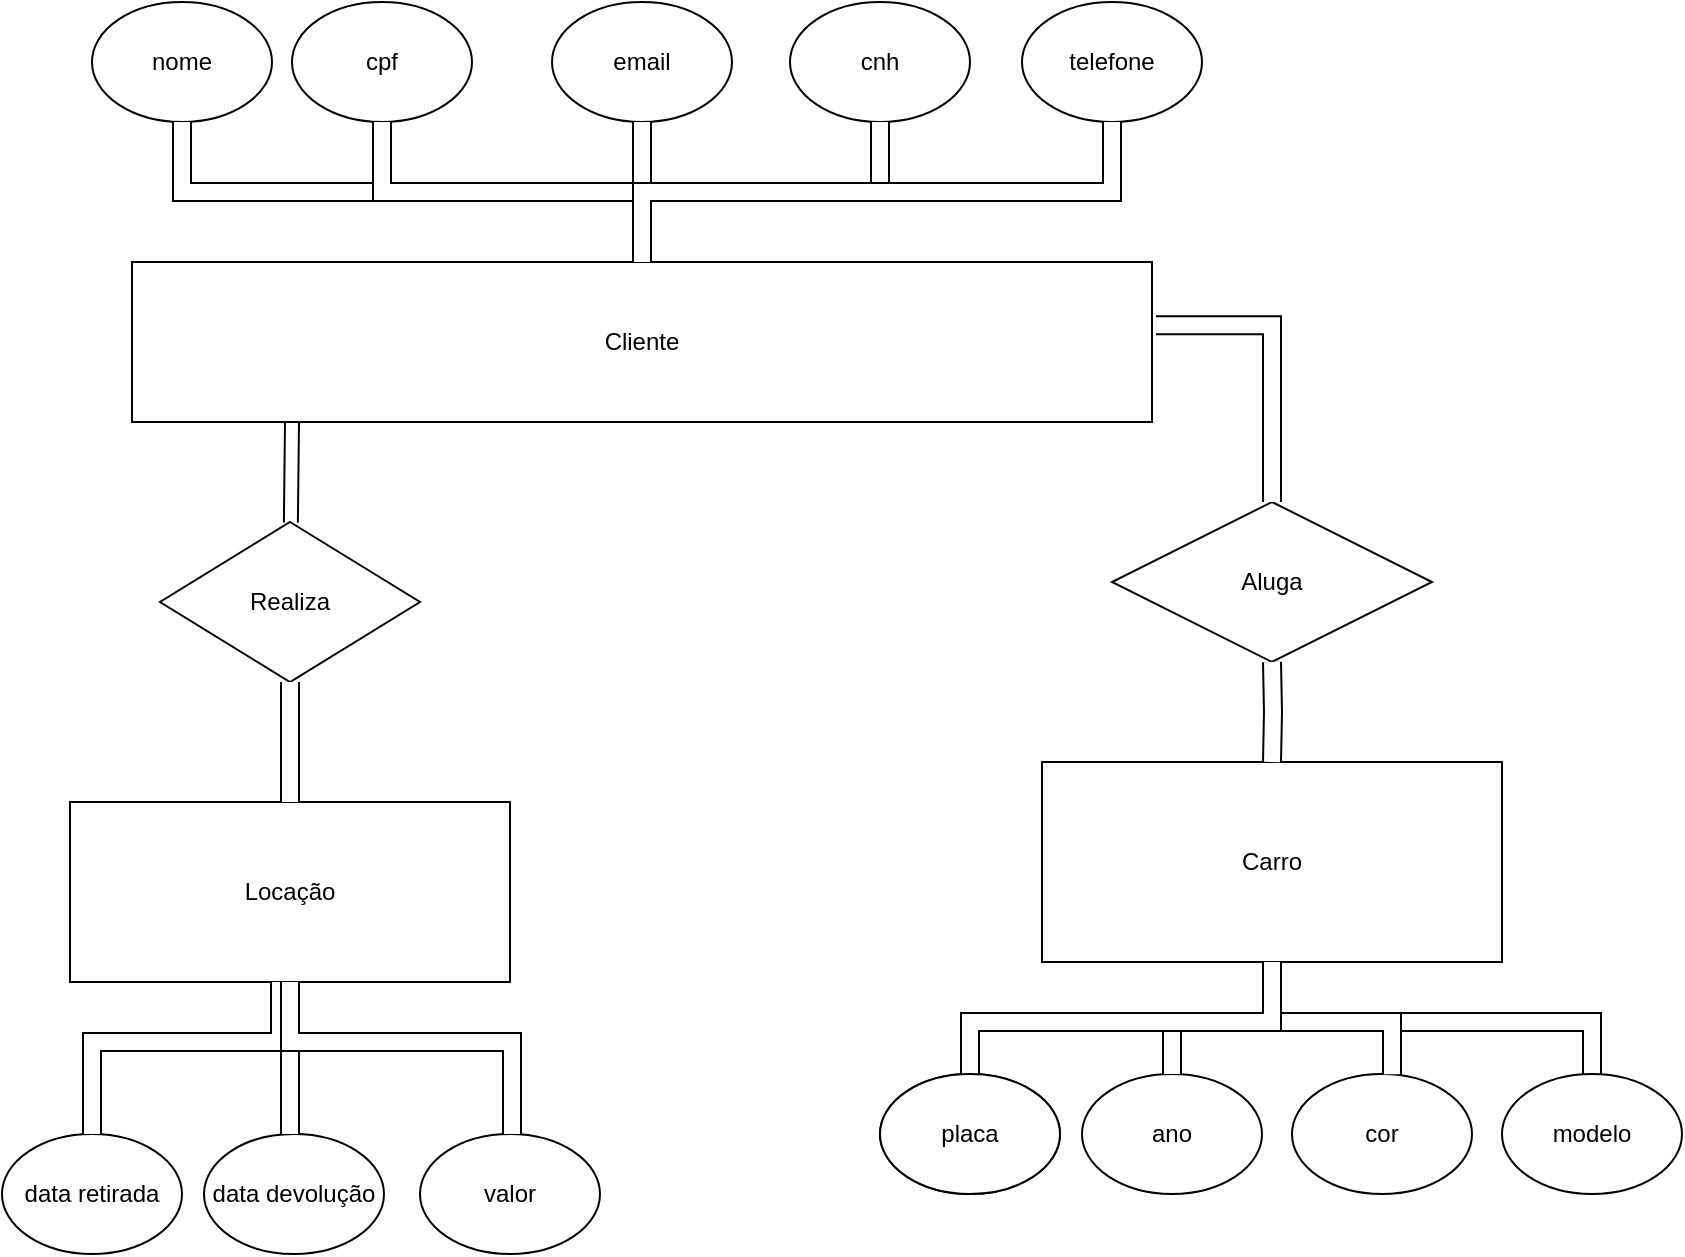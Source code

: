 <mxfile version="14.6.0" type="github">
  <diagram id="0pFRvqJE33JjUD_LoRNb" name="Page-1">
    <mxGraphModel dx="1689" dy="450" grid="1" gridSize="10" guides="1" tooltips="1" connect="1" arrows="0" fold="1" page="1" pageScale="1" pageWidth="827" pageHeight="1169" math="0" shadow="0">
      <root>
        <mxCell id="0" />
        <mxCell id="1" parent="0" />
        <mxCell id="emIkGcH2skiWqO1f7UCi-37" value="Cliente" style="rounded=0;whiteSpace=wrap;html=1;" parent="1" vertex="1">
          <mxGeometry x="40" y="170" width="510" height="80" as="geometry" />
        </mxCell>
        <mxCell id="emIkGcH2skiWqO1f7UCi-38" value="nome" style="ellipse;whiteSpace=wrap;html=1;" parent="1" vertex="1">
          <mxGeometry x="20" y="40" width="90" height="60" as="geometry" />
        </mxCell>
        <mxCell id="emIkGcH2skiWqO1f7UCi-41" value="cpf" style="ellipse;whiteSpace=wrap;html=1;" parent="1" vertex="1">
          <mxGeometry x="120" y="40" width="90" height="60" as="geometry" />
        </mxCell>
        <mxCell id="emIkGcH2skiWqO1f7UCi-42" value="email" style="ellipse;whiteSpace=wrap;html=1;" parent="1" vertex="1">
          <mxGeometry x="250" y="40" width="90" height="60" as="geometry" />
        </mxCell>
        <mxCell id="emIkGcH2skiWqO1f7UCi-43" value="cnh" style="ellipse;whiteSpace=wrap;html=1;" parent="1" vertex="1">
          <mxGeometry x="369" y="40" width="90" height="60" as="geometry" />
        </mxCell>
        <mxCell id="emIkGcH2skiWqO1f7UCi-44" value="telefone" style="ellipse;whiteSpace=wrap;html=1;" parent="1" vertex="1">
          <mxGeometry x="485" y="40" width="90" height="60" as="geometry" />
        </mxCell>
        <mxCell id="emIkGcH2skiWqO1f7UCi-45" value="" style="shape=filledEdge;rounded=0;fixDash=1;endArrow=none;strokeWidth=10;fillColor=#ffffff;edgeStyle=orthogonalEdgeStyle;exitX=0.5;exitY=0;exitDx=0;exitDy=0;entryX=0.5;entryY=1;entryDx=0;entryDy=0;" parent="1" source="emIkGcH2skiWqO1f7UCi-37" target="emIkGcH2skiWqO1f7UCi-38" edge="1">
          <mxGeometry width="60" height="40" relative="1" as="geometry">
            <mxPoint x="420" y="120" as="sourcePoint" />
            <mxPoint x="480" y="80" as="targetPoint" />
          </mxGeometry>
        </mxCell>
        <mxCell id="emIkGcH2skiWqO1f7UCi-46" value="" style="shape=filledEdge;rounded=0;fixDash=1;endArrow=none;strokeWidth=10;fillColor=#ffffff;edgeStyle=orthogonalEdgeStyle;exitX=0.5;exitY=0;exitDx=0;exitDy=0;entryX=0.5;entryY=1;entryDx=0;entryDy=0;" parent="1" source="emIkGcH2skiWqO1f7UCi-37" target="emIkGcH2skiWqO1f7UCi-41" edge="1">
          <mxGeometry width="60" height="40" relative="1" as="geometry">
            <mxPoint x="345.0" y="160" as="sourcePoint" />
            <mxPoint x="140" y="90" as="targetPoint" />
          </mxGeometry>
        </mxCell>
        <mxCell id="emIkGcH2skiWqO1f7UCi-47" value="" style="shape=filledEdge;rounded=0;fixDash=1;endArrow=none;strokeWidth=10;fillColor=#ffffff;edgeStyle=orthogonalEdgeStyle;entryX=0.5;entryY=1;entryDx=0;entryDy=0;exitX=0.5;exitY=0;exitDx=0;exitDy=0;" parent="1" source="emIkGcH2skiWqO1f7UCi-37" target="emIkGcH2skiWqO1f7UCi-42" edge="1">
          <mxGeometry width="60" height="40" relative="1" as="geometry">
            <mxPoint x="290" y="160" as="sourcePoint" />
            <mxPoint x="205.0" y="110" as="targetPoint" />
          </mxGeometry>
        </mxCell>
        <mxCell id="emIkGcH2skiWqO1f7UCi-49" value="" style="shape=filledEdge;rounded=0;fixDash=1;endArrow=none;strokeWidth=10;fillColor=#ffffff;edgeStyle=orthogonalEdgeStyle;exitX=0.5;exitY=0;exitDx=0;exitDy=0;" parent="1" source="emIkGcH2skiWqO1f7UCi-37" target="emIkGcH2skiWqO1f7UCi-43" edge="1">
          <mxGeometry width="60" height="40" relative="1" as="geometry">
            <mxPoint x="325.0" y="200" as="sourcePoint" />
            <mxPoint x="225" y="140" as="targetPoint" />
          </mxGeometry>
        </mxCell>
        <mxCell id="emIkGcH2skiWqO1f7UCi-50" value="" style="shape=filledEdge;rounded=0;fixDash=1;endArrow=none;strokeWidth=10;fillColor=#ffffff;edgeStyle=orthogonalEdgeStyle;exitX=0.5;exitY=0;exitDx=0;exitDy=0;entryX=0.5;entryY=1;entryDx=0;entryDy=0;" parent="1" source="emIkGcH2skiWqO1f7UCi-37" target="emIkGcH2skiWqO1f7UCi-44" edge="1">
          <mxGeometry width="60" height="40" relative="1" as="geometry">
            <mxPoint x="305.0" y="180" as="sourcePoint" />
            <mxPoint x="424" y="110" as="targetPoint" />
          </mxGeometry>
        </mxCell>
        <mxCell id="emIkGcH2skiWqO1f7UCi-51" value="Carro&lt;br&gt;" style="rounded=0;whiteSpace=wrap;html=1;" parent="1" vertex="1">
          <mxGeometry x="495" y="420" width="230" height="100" as="geometry" />
        </mxCell>
        <mxCell id="emIkGcH2skiWqO1f7UCi-52" value="Aluga" style="rhombus;whiteSpace=wrap;html=1;" parent="1" vertex="1">
          <mxGeometry x="530" y="290" width="160" height="80" as="geometry" />
        </mxCell>
        <mxCell id="emIkGcH2skiWqO1f7UCi-53" value="" style="shape=filledEdge;rounded=0;fixDash=1;endArrow=none;strokeWidth=10;fillColor=#ffffff;edgeStyle=orthogonalEdgeStyle;exitX=1.004;exitY=0.395;exitDx=0;exitDy=0;exitPerimeter=0;" parent="1" source="emIkGcH2skiWqO1f7UCi-37" target="emIkGcH2skiWqO1f7UCi-52" edge="1">
          <mxGeometry width="60" height="40" relative="1" as="geometry">
            <mxPoint x="420" y="460" as="sourcePoint" />
            <mxPoint x="610" y="260" as="targetPoint" />
            <Array as="points">
              <mxPoint x="610" y="202" />
            </Array>
          </mxGeometry>
        </mxCell>
        <mxCell id="emIkGcH2skiWqO1f7UCi-54" value="" style="shape=filledEdge;rounded=0;fixDash=1;endArrow=none;strokeWidth=10;fillColor=#ffffff;edgeStyle=orthogonalEdgeStyle;entryX=0.5;entryY=1;entryDx=0;entryDy=0;" parent="1" target="emIkGcH2skiWqO1f7UCi-52" edge="1">
          <mxGeometry width="60" height="40" relative="1" as="geometry">
            <mxPoint x="610" y="420" as="sourcePoint" />
            <mxPoint x="480" y="420" as="targetPoint" />
          </mxGeometry>
        </mxCell>
        <mxCell id="c2NTTD3soyfR7ERLyqrk-1" value="" style="shape=filledEdge;rounded=0;fixDash=1;endArrow=none;strokeWidth=10;fillColor=#ffffff;edgeStyle=orthogonalEdgeStyle;exitX=0.5;exitY=0;exitDx=0;exitDy=0;" edge="1" parent="1" source="c2NTTD3soyfR7ERLyqrk-2" target="emIkGcH2skiWqO1f7UCi-51">
          <mxGeometry width="60" height="40" relative="1" as="geometry">
            <mxPoint x="550" y="560" as="sourcePoint" />
            <mxPoint x="610" y="520" as="targetPoint" />
            <Array as="points">
              <mxPoint x="770" y="550" />
              <mxPoint x="610" y="550" />
            </Array>
          </mxGeometry>
        </mxCell>
        <mxCell id="c2NTTD3soyfR7ERLyqrk-2" value="modelo" style="ellipse;whiteSpace=wrap;html=1;" vertex="1" parent="1">
          <mxGeometry x="725" y="576" width="90" height="60" as="geometry" />
        </mxCell>
        <mxCell id="c2NTTD3soyfR7ERLyqrk-3" value="cor" style="ellipse;whiteSpace=wrap;html=1;" vertex="1" parent="1">
          <mxGeometry x="620" y="576" width="90" height="60" as="geometry" />
        </mxCell>
        <mxCell id="c2NTTD3soyfR7ERLyqrk-4" value="ano" style="ellipse;whiteSpace=wrap;html=1;" vertex="1" parent="1">
          <mxGeometry x="515" y="576" width="90" height="60" as="geometry" />
        </mxCell>
        <mxCell id="c2NTTD3soyfR7ERLyqrk-5" value="placa" style="ellipse;whiteSpace=wrap;html=1;" vertex="1" parent="1">
          <mxGeometry x="414" y="576" width="90" height="60" as="geometry" />
        </mxCell>
        <mxCell id="c2NTTD3soyfR7ERLyqrk-6" value="" style="shape=filledEdge;rounded=0;fixDash=1;endArrow=none;strokeWidth=10;fillColor=#ffffff;edgeStyle=orthogonalEdgeStyle;entryX=0.5;entryY=1;entryDx=0;entryDy=0;" edge="1" parent="1" source="c2NTTD3soyfR7ERLyqrk-3" target="emIkGcH2skiWqO1f7UCi-51">
          <mxGeometry width="60" height="40" relative="1" as="geometry">
            <mxPoint x="670" y="570" as="sourcePoint" />
            <mxPoint x="620" y="530" as="targetPoint" />
            <Array as="points">
              <mxPoint x="670" y="550" />
              <mxPoint x="610" y="550" />
            </Array>
          </mxGeometry>
        </mxCell>
        <mxCell id="c2NTTD3soyfR7ERLyqrk-7" value="" style="shape=filledEdge;rounded=0;fixDash=1;endArrow=none;strokeWidth=10;fillColor=#ffffff;edgeStyle=orthogonalEdgeStyle;entryX=0.5;entryY=1;entryDx=0;entryDy=0;" edge="1" parent="1" source="c2NTTD3soyfR7ERLyqrk-4">
          <mxGeometry width="60" height="40" relative="1" as="geometry">
            <mxPoint x="540" y="540" as="sourcePoint" />
            <mxPoint x="610" y="520" as="targetPoint" />
            <Array as="points">
              <mxPoint x="560" y="550" />
              <mxPoint x="610" y="550" />
            </Array>
          </mxGeometry>
        </mxCell>
        <mxCell id="c2NTTD3soyfR7ERLyqrk-8" value="" style="shape=filledEdge;rounded=0;fixDash=1;endArrow=none;strokeWidth=10;fillColor=#ffffff;edgeStyle=orthogonalEdgeStyle;entryX=0.5;entryY=1;entryDx=0;entryDy=0;" edge="1" parent="1" source="c2NTTD3soyfR7ERLyqrk-5">
          <mxGeometry width="60" height="40" relative="1" as="geometry">
            <mxPoint x="440" y="550" as="sourcePoint" />
            <mxPoint x="610" y="520" as="targetPoint" />
            <Array as="points">
              <mxPoint x="459" y="550" />
              <mxPoint x="610" y="550" />
            </Array>
          </mxGeometry>
        </mxCell>
        <mxCell id="c2NTTD3soyfR7ERLyqrk-9" value="Locação" style="rounded=0;whiteSpace=wrap;html=1;" vertex="1" parent="1">
          <mxGeometry x="9" y="440" width="220" height="90" as="geometry" />
        </mxCell>
        <mxCell id="c2NTTD3soyfR7ERLyqrk-10" value="Realiza" style="rhombus;whiteSpace=wrap;html=1;" vertex="1" parent="1">
          <mxGeometry x="54" y="300" width="130" height="80" as="geometry" />
        </mxCell>
        <mxCell id="c2NTTD3soyfR7ERLyqrk-12" value="" style="shape=link;rounded=0;fixDash=1;endArrow=none;strokeWidth=1;fillColor=#ffffff;width=-7;" edge="1" parent="1" source="c2NTTD3soyfR7ERLyqrk-10" target="emIkGcH2skiWqO1f7UCi-37">
          <mxGeometry width="60" height="40" relative="1" as="geometry">
            <mxPoint x="145" y="300" as="sourcePoint" />
            <mxPoint x="144.5" y="250" as="targetPoint" />
            <Array as="points">
              <mxPoint x="120" y="250" />
            </Array>
          </mxGeometry>
        </mxCell>
        <mxCell id="c2NTTD3soyfR7ERLyqrk-13" value="" style="shape=filledEdge;rounded=0;fixDash=1;endArrow=none;strokeWidth=10;fillColor=#ffffff;edgeStyle=orthogonalEdgeStyle;entryX=0.5;entryY=1;entryDx=0;entryDy=0;exitX=0.5;exitY=0;exitDx=0;exitDy=0;" edge="1" parent="1" source="c2NTTD3soyfR7ERLyqrk-9" target="c2NTTD3soyfR7ERLyqrk-10">
          <mxGeometry width="60" height="40" relative="1" as="geometry">
            <mxPoint x="380" y="450" as="sourcePoint" />
            <mxPoint x="440" y="410" as="targetPoint" />
          </mxGeometry>
        </mxCell>
        <mxCell id="c2NTTD3soyfR7ERLyqrk-14" value="placa" style="ellipse;whiteSpace=wrap;html=1;" vertex="1" parent="1">
          <mxGeometry x="414" y="576" width="90" height="60" as="geometry" />
        </mxCell>
        <mxCell id="c2NTTD3soyfR7ERLyqrk-15" value="valor" style="ellipse;whiteSpace=wrap;html=1;" vertex="1" parent="1">
          <mxGeometry x="184" y="606" width="90" height="60" as="geometry" />
        </mxCell>
        <mxCell id="c2NTTD3soyfR7ERLyqrk-16" value="data devolução" style="ellipse;whiteSpace=wrap;html=1;" vertex="1" parent="1">
          <mxGeometry x="76" y="606" width="90" height="60" as="geometry" />
        </mxCell>
        <mxCell id="c2NTTD3soyfR7ERLyqrk-17" value="data retirada" style="ellipse;whiteSpace=wrap;html=1;" vertex="1" parent="1">
          <mxGeometry x="-25" y="606" width="90" height="60" as="geometry" />
        </mxCell>
        <mxCell id="c2NTTD3soyfR7ERLyqrk-18" value="" style="shape=filledEdge;rounded=0;fixDash=1;endArrow=none;strokeWidth=10;fillColor=#ffffff;edgeStyle=orthogonalEdgeStyle;exitX=0.5;exitY=0;exitDx=0;exitDy=0;" edge="1" parent="1" source="c2NTTD3soyfR7ERLyqrk-17">
          <mxGeometry width="60" height="40" relative="1" as="geometry">
            <mxPoint x="54" y="570" as="sourcePoint" />
            <mxPoint x="114" y="530" as="targetPoint" />
            <Array as="points">
              <mxPoint x="20" y="560" />
              <mxPoint x="114" y="560" />
            </Array>
          </mxGeometry>
        </mxCell>
        <mxCell id="c2NTTD3soyfR7ERLyqrk-19" value="" style="shape=filledEdge;rounded=0;fixDash=1;endArrow=none;strokeWidth=10;fillColor=#ffffff;edgeStyle=orthogonalEdgeStyle;" edge="1" parent="1" source="c2NTTD3soyfR7ERLyqrk-16" target="c2NTTD3soyfR7ERLyqrk-9">
          <mxGeometry width="60" height="40" relative="1" as="geometry">
            <mxPoint x="40" y="607.716" as="sourcePoint" />
            <mxPoint x="114" y="530" as="targetPoint" />
            <Array as="points">
              <mxPoint x="119" y="580" />
              <mxPoint x="119" y="580" />
            </Array>
          </mxGeometry>
        </mxCell>
        <mxCell id="c2NTTD3soyfR7ERLyqrk-20" value="" style="shape=filledEdge;rounded=0;fixDash=1;endArrow=none;strokeWidth=10;fillColor=#ffffff;edgeStyle=orthogonalEdgeStyle;entryX=0.5;entryY=1;entryDx=0;entryDy=0;" edge="1" parent="1" source="c2NTTD3soyfR7ERLyqrk-15" target="c2NTTD3soyfR7ERLyqrk-9">
          <mxGeometry width="60" height="40" relative="1" as="geometry">
            <mxPoint x="240" y="600" as="sourcePoint" />
            <mxPoint x="440" y="410" as="targetPoint" />
            <Array as="points">
              <mxPoint x="230" y="560" />
              <mxPoint x="119" y="560" />
            </Array>
          </mxGeometry>
        </mxCell>
      </root>
    </mxGraphModel>
  </diagram>
</mxfile>
